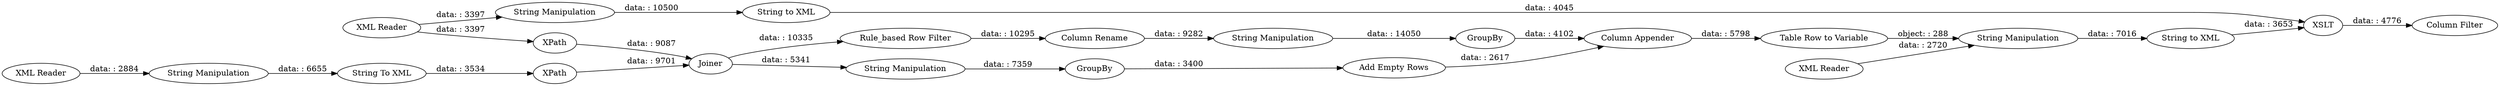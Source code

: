 digraph {
	"-1808939609960914617_15" [label="String Manipulation"]
	"-1808939609960914617_39" [label=Joiner]
	"-1808939609960914617_16" [label="XML Reader"]
	"-1808939609960914617_49" [label=GroupBy]
	"-1808939609960914617_14" [label="Table Row to Variable"]
	"-1808939609960914617_22" [label="String Manipulation"]
	"-1808939609960914617_40" [label="Rule_based Row Filter"]
	"-1808939609960914617_17" [label="String Manipulation"]
	"-1808939609960914617_47" [label="Add Empty Rows"]
	"-1808939609960914617_50" [label="XML Reader"]
	"-1808939609960914617_3" [label=XSLT]
	"-1808939609960914617_55" [label="Column Filter"]
	"-1808939609960914617_2" [label="String to XML"]
	"-1808939609960914617_44" [label="Column Rename"]
	"-1808939609960914617_54" [label="String To XML"]
	"-1808939609960914617_53" [label="String Manipulation"]
	"-1808939609960914617_41" [label=XPath]
	"-1808939609960914617_48" [label="String Manipulation"]
	"-1808939609960914617_13" [label=GroupBy]
	"-1808939609960914617_46" [label="Column Appender"]
	"-1808939609960914617_10" [label="String to XML"]
	"-1808939609960914617_37" [label=XPath]
	"-1808939609960914617_26" [label="XML Reader"]
	"-1808939609960914617_40" -> "-1808939609960914617_44" [label="data: : 10295"]
	"-1808939609960914617_3" -> "-1808939609960914617_55" [label="data: : 4776"]
	"-1808939609960914617_16" -> "-1808939609960914617_22" [label="data: : 3397"]
	"-1808939609960914617_41" -> "-1808939609960914617_39" [label="data: : 9701"]
	"-1808939609960914617_2" -> "-1808939609960914617_3" [label="data: : 4045"]
	"-1808939609960914617_14" -> "-1808939609960914617_15" [label="object: : 288"]
	"-1808939609960914617_50" -> "-1808939609960914617_15" [label="data: : 2720"]
	"-1808939609960914617_22" -> "-1808939609960914617_2" [label="data: : 10500"]
	"-1808939609960914617_44" -> "-1808939609960914617_17" [label="data: : 9282"]
	"-1808939609960914617_39" -> "-1808939609960914617_40" [label="data: : 10335"]
	"-1808939609960914617_37" -> "-1808939609960914617_39" [label="data: : 9087"]
	"-1808939609960914617_39" -> "-1808939609960914617_48" [label="data: : 5341"]
	"-1808939609960914617_54" -> "-1808939609960914617_41" [label="data: : 3534"]
	"-1808939609960914617_16" -> "-1808939609960914617_37" [label="data: : 3397"]
	"-1808939609960914617_53" -> "-1808939609960914617_54" [label="data: : 6655"]
	"-1808939609960914617_26" -> "-1808939609960914617_53" [label="data: : 2884"]
	"-1808939609960914617_48" -> "-1808939609960914617_49" [label="data: : 7359"]
	"-1808939609960914617_47" -> "-1808939609960914617_46" [label="data: : 2617"]
	"-1808939609960914617_15" -> "-1808939609960914617_10" [label="data: : 7016"]
	"-1808939609960914617_17" -> "-1808939609960914617_13" [label="data: : 14050"]
	"-1808939609960914617_46" -> "-1808939609960914617_14" [label="data: : 5798"]
	"-1808939609960914617_13" -> "-1808939609960914617_46" [label="data: : 4102"]
	"-1808939609960914617_49" -> "-1808939609960914617_47" [label="data: : 3400"]
	"-1808939609960914617_10" -> "-1808939609960914617_3" [label="data: : 3653"]
	rankdir=LR
}
